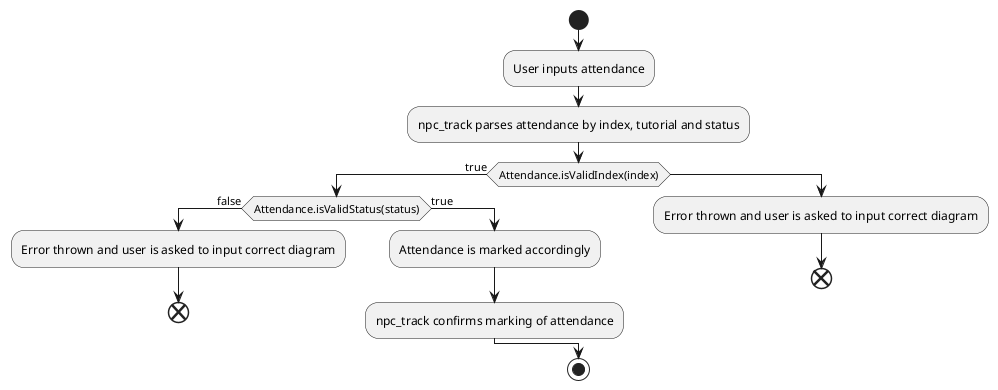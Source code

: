 @startuml
'https://plantuml.com/activity-diagram-beta

start
:User inputs attendance;
:npc_track parses attendance by index, tutorial and status;
if (Attendance.isValidIndex(index)) then (true)
    if(Attendance.isValidStatus(status)) then (false)
        :Error thrown and user is asked to input correct diagram;
        end
    else (true)
        :Attendance is marked accordingly;
        :npc_track confirms marking of attendance;
    endif
else
    :Error thrown and user is asked to input correct diagram;
    end
endif

stop

@enduml
